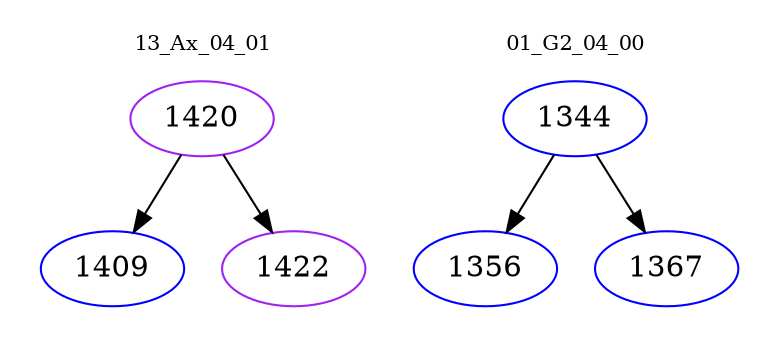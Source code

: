 digraph{
subgraph cluster_0 {
color = white
label = "13_Ax_04_01";
fontsize=10;
T0_1420 [label="1420", color="purple"]
T0_1420 -> T0_1409 [color="black"]
T0_1409 [label="1409", color="blue"]
T0_1420 -> T0_1422 [color="black"]
T0_1422 [label="1422", color="purple"]
}
subgraph cluster_1 {
color = white
label = "01_G2_04_00";
fontsize=10;
T1_1344 [label="1344", color="blue"]
T1_1344 -> T1_1356 [color="black"]
T1_1356 [label="1356", color="blue"]
T1_1344 -> T1_1367 [color="black"]
T1_1367 [label="1367", color="blue"]
}
}
